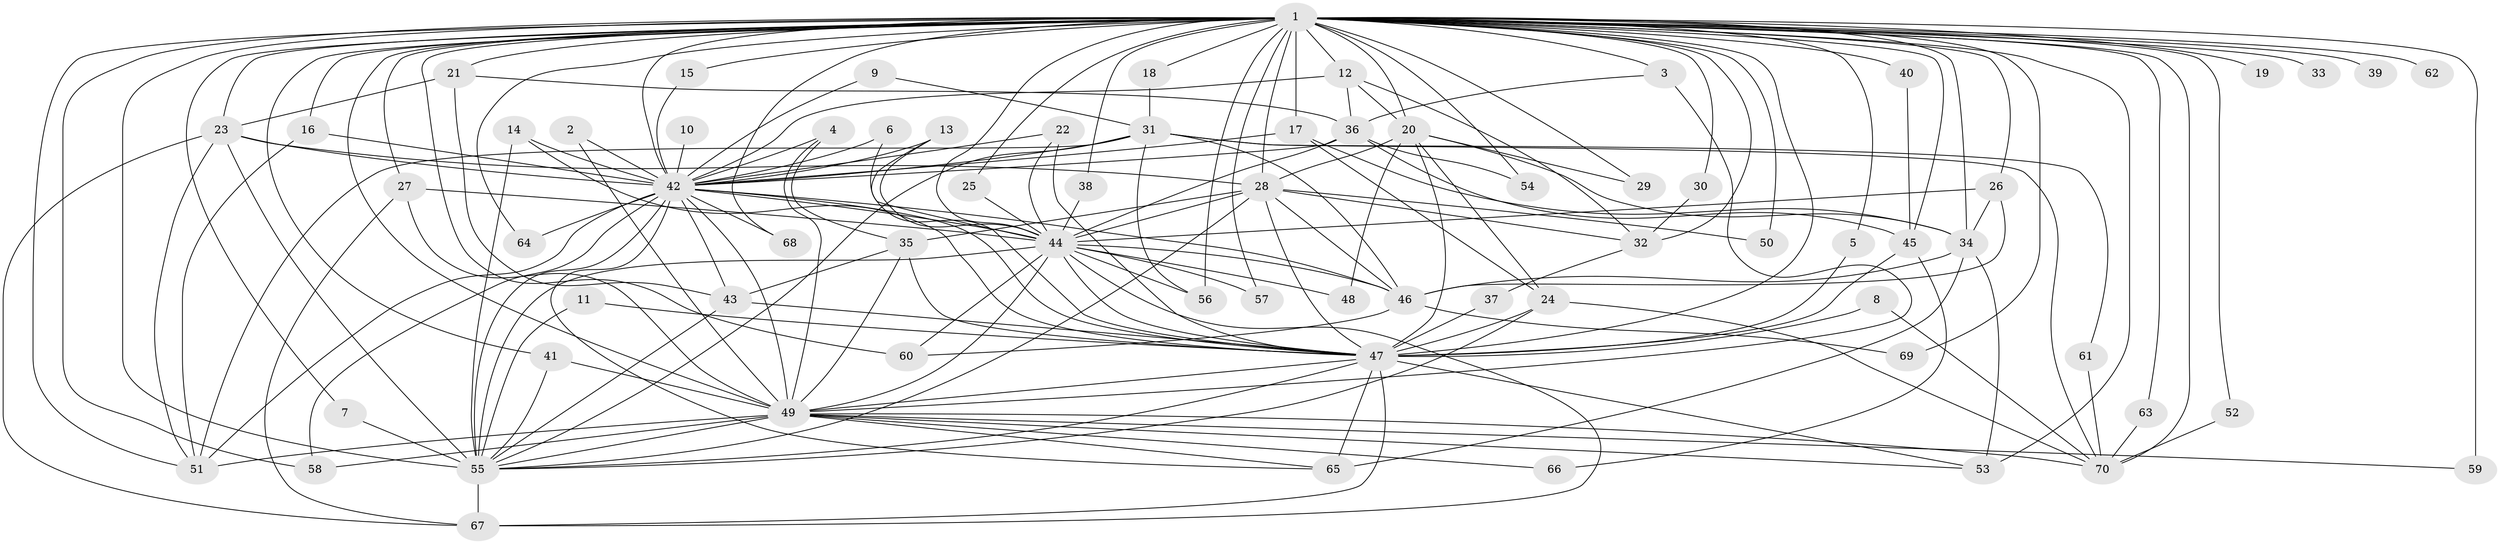 // original degree distribution, {16: 0.007142857142857143, 20: 0.02142857142857143, 22: 0.007142857142857143, 27: 0.007142857142857143, 35: 0.014285714285714285, 18: 0.007142857142857143, 23: 0.007142857142857143, 6: 0.014285714285714285, 2: 0.5285714285714286, 8: 0.014285714285714285, 3: 0.19285714285714287, 7: 0.02142857142857143, 5: 0.05714285714285714, 4: 0.1}
// Generated by graph-tools (version 1.1) at 2025/49/03/09/25 03:49:37]
// undirected, 70 vertices, 183 edges
graph export_dot {
graph [start="1"]
  node [color=gray90,style=filled];
  1;
  2;
  3;
  4;
  5;
  6;
  7;
  8;
  9;
  10;
  11;
  12;
  13;
  14;
  15;
  16;
  17;
  18;
  19;
  20;
  21;
  22;
  23;
  24;
  25;
  26;
  27;
  28;
  29;
  30;
  31;
  32;
  33;
  34;
  35;
  36;
  37;
  38;
  39;
  40;
  41;
  42;
  43;
  44;
  45;
  46;
  47;
  48;
  49;
  50;
  51;
  52;
  53;
  54;
  55;
  56;
  57;
  58;
  59;
  60;
  61;
  62;
  63;
  64;
  65;
  66;
  67;
  68;
  69;
  70;
  1 -- 3 [weight=1.0];
  1 -- 5 [weight=1.0];
  1 -- 7 [weight=1.0];
  1 -- 12 [weight=2.0];
  1 -- 15 [weight=1.0];
  1 -- 16 [weight=1.0];
  1 -- 17 [weight=1.0];
  1 -- 18 [weight=1.0];
  1 -- 19 [weight=2.0];
  1 -- 20 [weight=1.0];
  1 -- 21 [weight=2.0];
  1 -- 23 [weight=1.0];
  1 -- 25 [weight=1.0];
  1 -- 26 [weight=2.0];
  1 -- 27 [weight=1.0];
  1 -- 28 [weight=1.0];
  1 -- 29 [weight=1.0];
  1 -- 30 [weight=1.0];
  1 -- 32 [weight=2.0];
  1 -- 33 [weight=2.0];
  1 -- 34 [weight=1.0];
  1 -- 38 [weight=1.0];
  1 -- 39 [weight=1.0];
  1 -- 40 [weight=1.0];
  1 -- 41 [weight=1.0];
  1 -- 42 [weight=5.0];
  1 -- 44 [weight=4.0];
  1 -- 45 [weight=1.0];
  1 -- 47 [weight=8.0];
  1 -- 49 [weight=4.0];
  1 -- 50 [weight=1.0];
  1 -- 51 [weight=1.0];
  1 -- 52 [weight=1.0];
  1 -- 53 [weight=2.0];
  1 -- 54 [weight=1.0];
  1 -- 55 [weight=5.0];
  1 -- 56 [weight=1.0];
  1 -- 57 [weight=1.0];
  1 -- 58 [weight=2.0];
  1 -- 59 [weight=2.0];
  1 -- 60 [weight=1.0];
  1 -- 62 [weight=1.0];
  1 -- 63 [weight=1.0];
  1 -- 64 [weight=1.0];
  1 -- 68 [weight=1.0];
  1 -- 69 [weight=1.0];
  1 -- 70 [weight=1.0];
  2 -- 42 [weight=1.0];
  2 -- 49 [weight=1.0];
  3 -- 36 [weight=1.0];
  3 -- 49 [weight=1.0];
  4 -- 35 [weight=1.0];
  4 -- 42 [weight=1.0];
  4 -- 49 [weight=1.0];
  5 -- 47 [weight=1.0];
  6 -- 42 [weight=1.0];
  6 -- 44 [weight=1.0];
  7 -- 55 [weight=1.0];
  8 -- 47 [weight=1.0];
  8 -- 70 [weight=1.0];
  9 -- 31 [weight=1.0];
  9 -- 42 [weight=1.0];
  10 -- 42 [weight=1.0];
  11 -- 47 [weight=1.0];
  11 -- 55 [weight=1.0];
  12 -- 20 [weight=1.0];
  12 -- 32 [weight=1.0];
  12 -- 36 [weight=1.0];
  12 -- 42 [weight=1.0];
  13 -- 42 [weight=1.0];
  13 -- 44 [weight=1.0];
  13 -- 47 [weight=1.0];
  14 -- 42 [weight=1.0];
  14 -- 47 [weight=1.0];
  14 -- 55 [weight=1.0];
  15 -- 42 [weight=1.0];
  16 -- 42 [weight=1.0];
  16 -- 51 [weight=1.0];
  17 -- 24 [weight=1.0];
  17 -- 34 [weight=1.0];
  17 -- 42 [weight=1.0];
  18 -- 31 [weight=1.0];
  20 -- 24 [weight=1.0];
  20 -- 28 [weight=1.0];
  20 -- 29 [weight=1.0];
  20 -- 34 [weight=1.0];
  20 -- 47 [weight=1.0];
  20 -- 48 [weight=1.0];
  21 -- 23 [weight=1.0];
  21 -- 36 [weight=1.0];
  21 -- 43 [weight=1.0];
  22 -- 42 [weight=1.0];
  22 -- 44 [weight=1.0];
  22 -- 47 [weight=1.0];
  23 -- 28 [weight=1.0];
  23 -- 42 [weight=1.0];
  23 -- 51 [weight=1.0];
  23 -- 55 [weight=1.0];
  23 -- 67 [weight=1.0];
  24 -- 47 [weight=2.0];
  24 -- 55 [weight=1.0];
  24 -- 70 [weight=1.0];
  25 -- 44 [weight=1.0];
  26 -- 34 [weight=1.0];
  26 -- 44 [weight=2.0];
  26 -- 46 [weight=1.0];
  27 -- 44 [weight=1.0];
  27 -- 49 [weight=1.0];
  27 -- 67 [weight=1.0];
  28 -- 32 [weight=1.0];
  28 -- 35 [weight=1.0];
  28 -- 44 [weight=1.0];
  28 -- 46 [weight=1.0];
  28 -- 47 [weight=1.0];
  28 -- 50 [weight=1.0];
  28 -- 55 [weight=1.0];
  30 -- 32 [weight=1.0];
  31 -- 42 [weight=1.0];
  31 -- 46 [weight=1.0];
  31 -- 51 [weight=1.0];
  31 -- 55 [weight=1.0];
  31 -- 56 [weight=1.0];
  31 -- 61 [weight=1.0];
  31 -- 70 [weight=1.0];
  32 -- 37 [weight=1.0];
  34 -- 46 [weight=1.0];
  34 -- 53 [weight=1.0];
  34 -- 65 [weight=1.0];
  35 -- 43 [weight=1.0];
  35 -- 47 [weight=1.0];
  35 -- 49 [weight=1.0];
  36 -- 42 [weight=1.0];
  36 -- 44 [weight=2.0];
  36 -- 45 [weight=1.0];
  36 -- 54 [weight=1.0];
  37 -- 47 [weight=1.0];
  38 -- 44 [weight=1.0];
  40 -- 45 [weight=1.0];
  41 -- 49 [weight=1.0];
  41 -- 55 [weight=1.0];
  42 -- 43 [weight=1.0];
  42 -- 44 [weight=1.0];
  42 -- 46 [weight=1.0];
  42 -- 47 [weight=2.0];
  42 -- 49 [weight=1.0];
  42 -- 51 [weight=1.0];
  42 -- 55 [weight=1.0];
  42 -- 58 [weight=1.0];
  42 -- 64 [weight=2.0];
  42 -- 65 [weight=1.0];
  42 -- 68 [weight=1.0];
  43 -- 47 [weight=1.0];
  43 -- 55 [weight=1.0];
  44 -- 46 [weight=1.0];
  44 -- 47 [weight=2.0];
  44 -- 48 [weight=1.0];
  44 -- 49 [weight=1.0];
  44 -- 55 [weight=1.0];
  44 -- 56 [weight=1.0];
  44 -- 57 [weight=1.0];
  44 -- 60 [weight=1.0];
  44 -- 67 [weight=1.0];
  45 -- 47 [weight=2.0];
  45 -- 66 [weight=1.0];
  46 -- 60 [weight=1.0];
  46 -- 69 [weight=1.0];
  47 -- 49 [weight=2.0];
  47 -- 53 [weight=1.0];
  47 -- 55 [weight=2.0];
  47 -- 65 [weight=2.0];
  47 -- 67 [weight=1.0];
  49 -- 51 [weight=1.0];
  49 -- 53 [weight=1.0];
  49 -- 55 [weight=1.0];
  49 -- 58 [weight=1.0];
  49 -- 59 [weight=1.0];
  49 -- 65 [weight=1.0];
  49 -- 66 [weight=1.0];
  49 -- 70 [weight=1.0];
  52 -- 70 [weight=1.0];
  55 -- 67 [weight=1.0];
  61 -- 70 [weight=1.0];
  63 -- 70 [weight=2.0];
}
